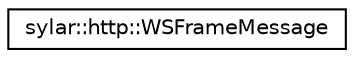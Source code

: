 digraph "类继承关系图"
{
 // LATEX_PDF_SIZE
  edge [fontname="Helvetica",fontsize="10",labelfontname="Helvetica",labelfontsize="10"];
  node [fontname="Helvetica",fontsize="10",shape=record];
  rankdir="LR";
  Node0 [label="sylar::http::WSFrameMessage",height=0.2,width=0.4,color="black", fillcolor="white", style="filled",URL="$classsylar_1_1http_1_1WSFrameMessage.html",tooltip=" "];
}
